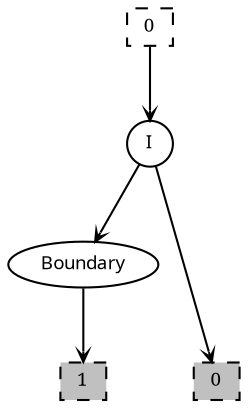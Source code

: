 digraph "c" {
newrank = true;
stylesheet = "style.css";
r0 [ label="0", style="dashed", shape=box, width=.28, height=.18, fontname="serif", fontsize=9.0 ];
{ rank=source; r0 };
v0 [ label="I", shape=ellipse, id="v0_I" fontname="sans-serif", fontsize=9.0,fixedsize=true, width=0.300000, height=.30 ];
v1 [ label="Boundary", shape=ellipse, id="v1_Boundary" fontname="sans-serif", fontsize=9.0,fixedsize=true, width=1.000000, height=.30 ];
s0 [ label="0", style="filled,dashed", fillcolor="gray", shape=box, width=.28, height=.18, fontname="serif", fontsize=9.0 ];
s1 [ label="1", style="filled,dashed", fillcolor="gray", shape=box, width=.28, height=.18, fontname="serif", fontsize=9.0 ];
{ rank=same; v0 };
{ rank=same; v1 };
{ rank=sink; s0; s1 };
r0 -> v0 [ arrowhead="vee", arrowsize=0.5 ];
v0 -> v1 [ arrowhead="vee", arrowsize=0.5 ];
v0 -> s0 [ arrowhead="vee", arrowsize=0.5 ];
v1 -> s1 [ arrowhead="vee", arrowsize=0.5 ];
edge [ color=green, arrowhead=none, arrowtail=none, arrowsize=0.3 ];
}
